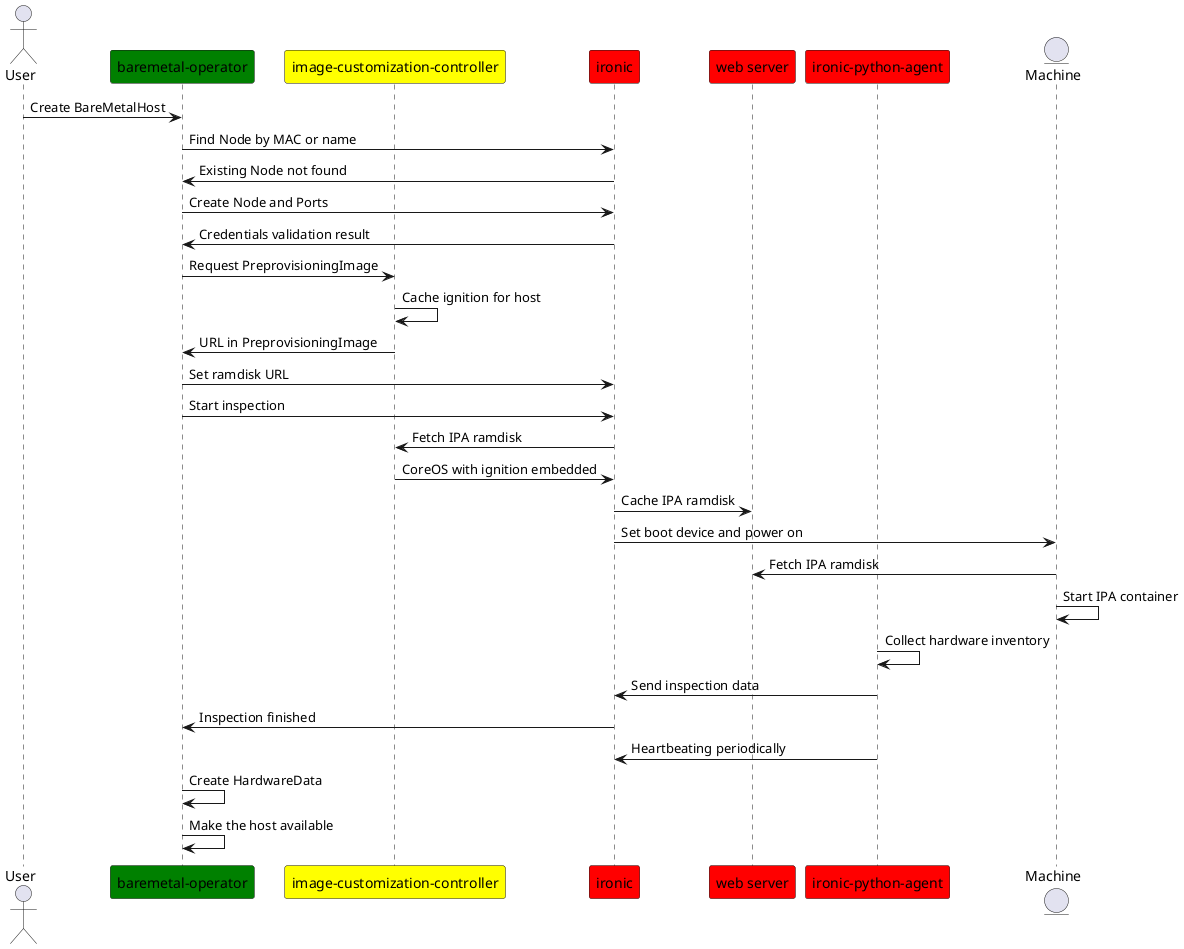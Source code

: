 @startuml
actor User
participant "baremetal-operator" as BMO #green
participant "image-customization-controller" as ICC #yellow
participant ironic as Ironic #red
participant "web server" as HTTPD #red
participant "ironic-python-agent" as IPA #red
entity Machine

User->BMO: Create BareMetalHost
BMO->Ironic: Find Node by MAC or name
Ironic->BMO: Existing Node not found
BMO->Ironic: Create Node and Ports
Ironic->BMO: Credentials validation result
BMO->ICC: Request PreprovisioningImage
ICC->ICC: Cache ignition for host
ICC->BMO: URL in PreprovisioningImage
BMO->Ironic: Set ramdisk URL
BMO->Ironic: Start inspection
Ironic->ICC: Fetch IPA ramdisk
ICC->Ironic: CoreOS with ignition embedded
Ironic->HTTPD: Cache IPA ramdisk
Ironic->Machine: Set boot device and power on
Machine->HTTPD: Fetch IPA ramdisk
Machine->Machine: Start IPA container
IPA->IPA: Collect hardware inventory
IPA->Ironic: Send inspection data
Ironic->BMO: Inspection finished
IPA->Ironic: Heartbeating periodically
BMO->BMO: Create HardwareData
BMO->BMO: Make the host available
@enduml
